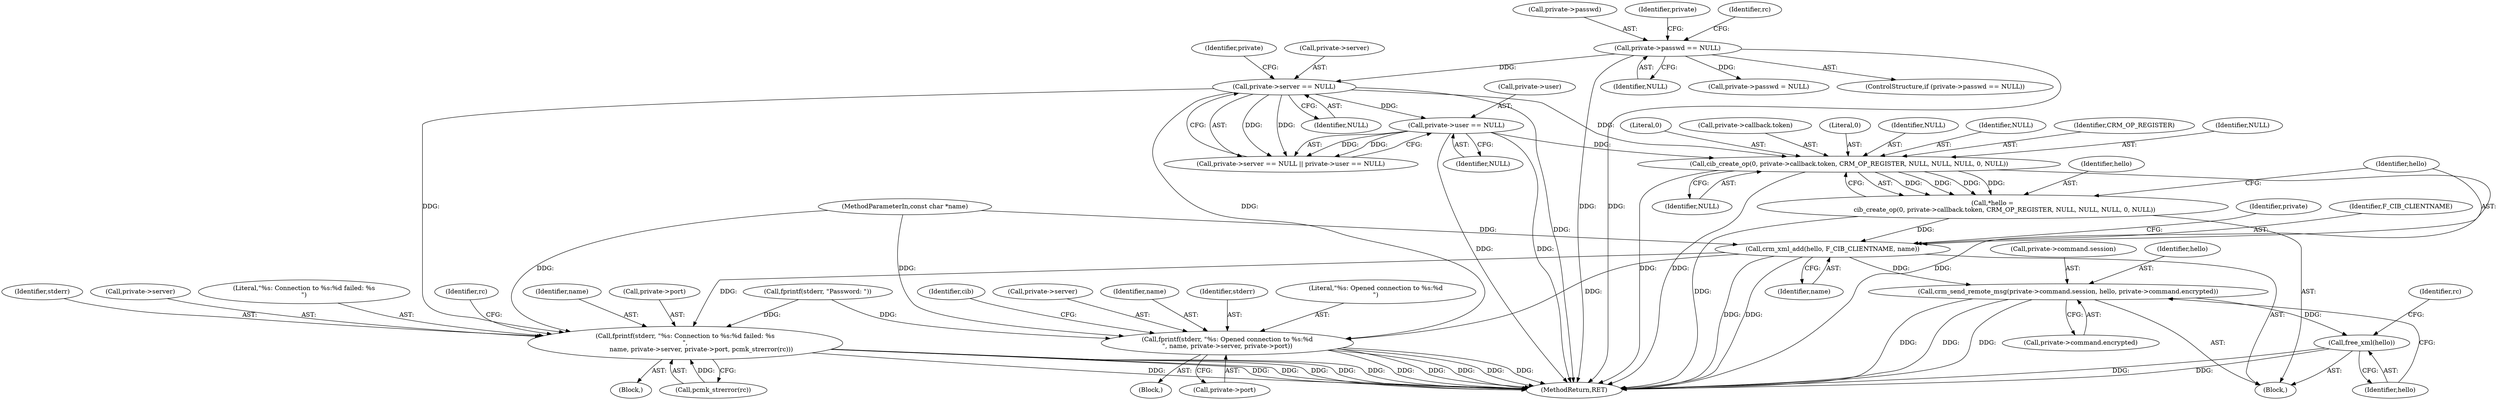 digraph "0_pacemaker_564f7cc2a51dcd2f28ab12a13394f31be5aa3c93_7@API" {
"1000238" [label="(Call,cib_create_op(0, private->callback.token, CRM_OP_REGISTER, NULL, NULL, NULL, 0, NULL))"];
"1000187" [label="(Call,private->server == NULL)"];
"1000117" [label="(Call,private->passwd == NULL)"];
"1000192" [label="(Call,private->user == NULL)"];
"1000236" [label="(Call,*hello =\n            cib_create_op(0, private->callback.token, CRM_OP_REGISTER, NULL, NULL, NULL, 0, NULL))"];
"1000251" [label="(Call,crm_xml_add(hello, F_CIB_CLIENTNAME, name))"];
"1000255" [label="(Call,crm_send_remote_msg(private->command.session, hello, private->command.encrypted))"];
"1000267" [label="(Call,free_xml(hello))"];
"1000274" [label="(Call,fprintf(stderr, \"%s: Opened connection to %s:%d\n\", name, private->server, private->port))"];
"1000296" [label="(Call,fprintf(stderr, \"%s: Connection to %s:%d failed: %s\n\",\n                name, private->server, private->port, pcmk_strerror(rc)))"];
"1000186" [label="(Call,private->server == NULL || private->user == NULL)"];
"1000271" [label="(Identifier,rc)"];
"1000238" [label="(Call,cib_create_op(0, private->callback.token, CRM_OP_REGISTER, NULL, NULL, NULL, 0, NULL))"];
"1000117" [label="(Call,private->passwd == NULL)"];
"1000118" [label="(Call,private->passwd)"];
"1000240" [label="(Call,private->callback.token)"];
"1000239" [label="(Literal,0)"];
"1000143" [label="(Call,fprintf(stderr, \"Password: \"))"];
"1000309" [label="(Identifier,rc)"];
"1000116" [label="(ControlStructure,if (private->passwd == NULL))"];
"1000258" [label="(Identifier,private)"];
"1000274" [label="(Call,fprintf(stderr, \"%s: Opened connection to %s:%d\n\", name, private->server, private->port))"];
"1000194" [label="(Identifier,private)"];
"1000248" [label="(Identifier,NULL)"];
"1000103" [label="(MethodParameterIn,const char *name)"];
"1000286" [label="(Identifier,cib)"];
"1000278" [label="(Call,private->server)"];
"1000299" [label="(Identifier,name)"];
"1000196" [label="(Identifier,NULL)"];
"1000237" [label="(Identifier,hello)"];
"1000277" [label="(Identifier,name)"];
"1000303" [label="(Call,private->port)"];
"1000262" [label="(Call,private->command.encrypted)"];
"1000275" [label="(Identifier,stderr)"];
"1000187" [label="(Call,private->server == NULL)"];
"1000254" [label="(Identifier,name)"];
"1000276" [label="(Literal,\"%s: Opened connection to %s:%d\n\")"];
"1000193" [label="(Call,private->user)"];
"1000234" [label="(Block,)"];
"1000297" [label="(Identifier,stderr)"];
"1000256" [label="(Call,private->command.session)"];
"1000267" [label="(Call,free_xml(hello))"];
"1000251" [label="(Call,crm_xml_add(hello, F_CIB_CLIENTNAME, name))"];
"1000236" [label="(Call,*hello =\n            cib_create_op(0, private->callback.token, CRM_OP_REGISTER, NULL, NULL, NULL, 0, NULL))"];
"1000189" [label="(Identifier,private)"];
"1000247" [label="(Identifier,NULL)"];
"1000121" [label="(Identifier,NULL)"];
"1000300" [label="(Call,private->server)"];
"1000310" [label="(MethodReturn,RET)"];
"1000250" [label="(Identifier,NULL)"];
"1000245" [label="(Identifier,CRM_OP_REGISTER)"];
"1000168" [label="(Call,private->passwd = NULL)"];
"1000295" [label="(Block,)"];
"1000246" [label="(Identifier,NULL)"];
"1000261" [label="(Identifier,hello)"];
"1000192" [label="(Call,private->user == NULL)"];
"1000306" [label="(Call,pcmk_strerror(rc))"];
"1000253" [label="(Identifier,F_CIB_CLIENTNAME)"];
"1000255" [label="(Call,crm_send_remote_msg(private->command.session, hello, private->command.encrypted))"];
"1000298" [label="(Literal,\"%s: Connection to %s:%d failed: %s\n\")"];
"1000273" [label="(Block,)"];
"1000281" [label="(Call,private->port)"];
"1000296" [label="(Call,fprintf(stderr, \"%s: Connection to %s:%d failed: %s\n\",\n                name, private->server, private->port, pcmk_strerror(rc)))"];
"1000126" [label="(Identifier,rc)"];
"1000188" [label="(Call,private->server)"];
"1000268" [label="(Identifier,hello)"];
"1000252" [label="(Identifier,hello)"];
"1000191" [label="(Identifier,NULL)"];
"1000249" [label="(Literal,0)"];
"1000238" -> "1000236"  [label="AST: "];
"1000238" -> "1000250"  [label="CFG: "];
"1000239" -> "1000238"  [label="AST: "];
"1000240" -> "1000238"  [label="AST: "];
"1000245" -> "1000238"  [label="AST: "];
"1000246" -> "1000238"  [label="AST: "];
"1000247" -> "1000238"  [label="AST: "];
"1000248" -> "1000238"  [label="AST: "];
"1000249" -> "1000238"  [label="AST: "];
"1000250" -> "1000238"  [label="AST: "];
"1000236" -> "1000238"  [label="CFG: "];
"1000238" -> "1000310"  [label="DDG: "];
"1000238" -> "1000310"  [label="DDG: "];
"1000238" -> "1000310"  [label="DDG: "];
"1000238" -> "1000236"  [label="DDG: "];
"1000238" -> "1000236"  [label="DDG: "];
"1000238" -> "1000236"  [label="DDG: "];
"1000238" -> "1000236"  [label="DDG: "];
"1000187" -> "1000238"  [label="DDG: "];
"1000192" -> "1000238"  [label="DDG: "];
"1000187" -> "1000186"  [label="AST: "];
"1000187" -> "1000191"  [label="CFG: "];
"1000188" -> "1000187"  [label="AST: "];
"1000191" -> "1000187"  [label="AST: "];
"1000194" -> "1000187"  [label="CFG: "];
"1000186" -> "1000187"  [label="CFG: "];
"1000187" -> "1000310"  [label="DDG: "];
"1000187" -> "1000186"  [label="DDG: "];
"1000187" -> "1000186"  [label="DDG: "];
"1000117" -> "1000187"  [label="DDG: "];
"1000187" -> "1000192"  [label="DDG: "];
"1000187" -> "1000274"  [label="DDG: "];
"1000187" -> "1000296"  [label="DDG: "];
"1000117" -> "1000116"  [label="AST: "];
"1000117" -> "1000121"  [label="CFG: "];
"1000118" -> "1000117"  [label="AST: "];
"1000121" -> "1000117"  [label="AST: "];
"1000126" -> "1000117"  [label="CFG: "];
"1000189" -> "1000117"  [label="CFG: "];
"1000117" -> "1000310"  [label="DDG: "];
"1000117" -> "1000310"  [label="DDG: "];
"1000117" -> "1000168"  [label="DDG: "];
"1000192" -> "1000186"  [label="AST: "];
"1000192" -> "1000196"  [label="CFG: "];
"1000193" -> "1000192"  [label="AST: "];
"1000196" -> "1000192"  [label="AST: "];
"1000186" -> "1000192"  [label="CFG: "];
"1000192" -> "1000310"  [label="DDG: "];
"1000192" -> "1000310"  [label="DDG: "];
"1000192" -> "1000186"  [label="DDG: "];
"1000192" -> "1000186"  [label="DDG: "];
"1000236" -> "1000234"  [label="AST: "];
"1000237" -> "1000236"  [label="AST: "];
"1000252" -> "1000236"  [label="CFG: "];
"1000236" -> "1000310"  [label="DDG: "];
"1000236" -> "1000251"  [label="DDG: "];
"1000251" -> "1000234"  [label="AST: "];
"1000251" -> "1000254"  [label="CFG: "];
"1000252" -> "1000251"  [label="AST: "];
"1000253" -> "1000251"  [label="AST: "];
"1000254" -> "1000251"  [label="AST: "];
"1000258" -> "1000251"  [label="CFG: "];
"1000251" -> "1000310"  [label="DDG: "];
"1000251" -> "1000310"  [label="DDG: "];
"1000103" -> "1000251"  [label="DDG: "];
"1000251" -> "1000255"  [label="DDG: "];
"1000251" -> "1000274"  [label="DDG: "];
"1000251" -> "1000296"  [label="DDG: "];
"1000255" -> "1000234"  [label="AST: "];
"1000255" -> "1000262"  [label="CFG: "];
"1000256" -> "1000255"  [label="AST: "];
"1000261" -> "1000255"  [label="AST: "];
"1000262" -> "1000255"  [label="AST: "];
"1000268" -> "1000255"  [label="CFG: "];
"1000255" -> "1000310"  [label="DDG: "];
"1000255" -> "1000310"  [label="DDG: "];
"1000255" -> "1000310"  [label="DDG: "];
"1000255" -> "1000267"  [label="DDG: "];
"1000267" -> "1000234"  [label="AST: "];
"1000267" -> "1000268"  [label="CFG: "];
"1000268" -> "1000267"  [label="AST: "];
"1000271" -> "1000267"  [label="CFG: "];
"1000267" -> "1000310"  [label="DDG: "];
"1000267" -> "1000310"  [label="DDG: "];
"1000274" -> "1000273"  [label="AST: "];
"1000274" -> "1000281"  [label="CFG: "];
"1000275" -> "1000274"  [label="AST: "];
"1000276" -> "1000274"  [label="AST: "];
"1000277" -> "1000274"  [label="AST: "];
"1000278" -> "1000274"  [label="AST: "];
"1000281" -> "1000274"  [label="AST: "];
"1000286" -> "1000274"  [label="CFG: "];
"1000274" -> "1000310"  [label="DDG: "];
"1000274" -> "1000310"  [label="DDG: "];
"1000274" -> "1000310"  [label="DDG: "];
"1000274" -> "1000310"  [label="DDG: "];
"1000274" -> "1000310"  [label="DDG: "];
"1000143" -> "1000274"  [label="DDG: "];
"1000103" -> "1000274"  [label="DDG: "];
"1000296" -> "1000295"  [label="AST: "];
"1000296" -> "1000306"  [label="CFG: "];
"1000297" -> "1000296"  [label="AST: "];
"1000298" -> "1000296"  [label="AST: "];
"1000299" -> "1000296"  [label="AST: "];
"1000300" -> "1000296"  [label="AST: "];
"1000303" -> "1000296"  [label="AST: "];
"1000306" -> "1000296"  [label="AST: "];
"1000309" -> "1000296"  [label="CFG: "];
"1000296" -> "1000310"  [label="DDG: "];
"1000296" -> "1000310"  [label="DDG: "];
"1000296" -> "1000310"  [label="DDG: "];
"1000296" -> "1000310"  [label="DDG: "];
"1000296" -> "1000310"  [label="DDG: "];
"1000296" -> "1000310"  [label="DDG: "];
"1000143" -> "1000296"  [label="DDG: "];
"1000103" -> "1000296"  [label="DDG: "];
"1000306" -> "1000296"  [label="DDG: "];
}
